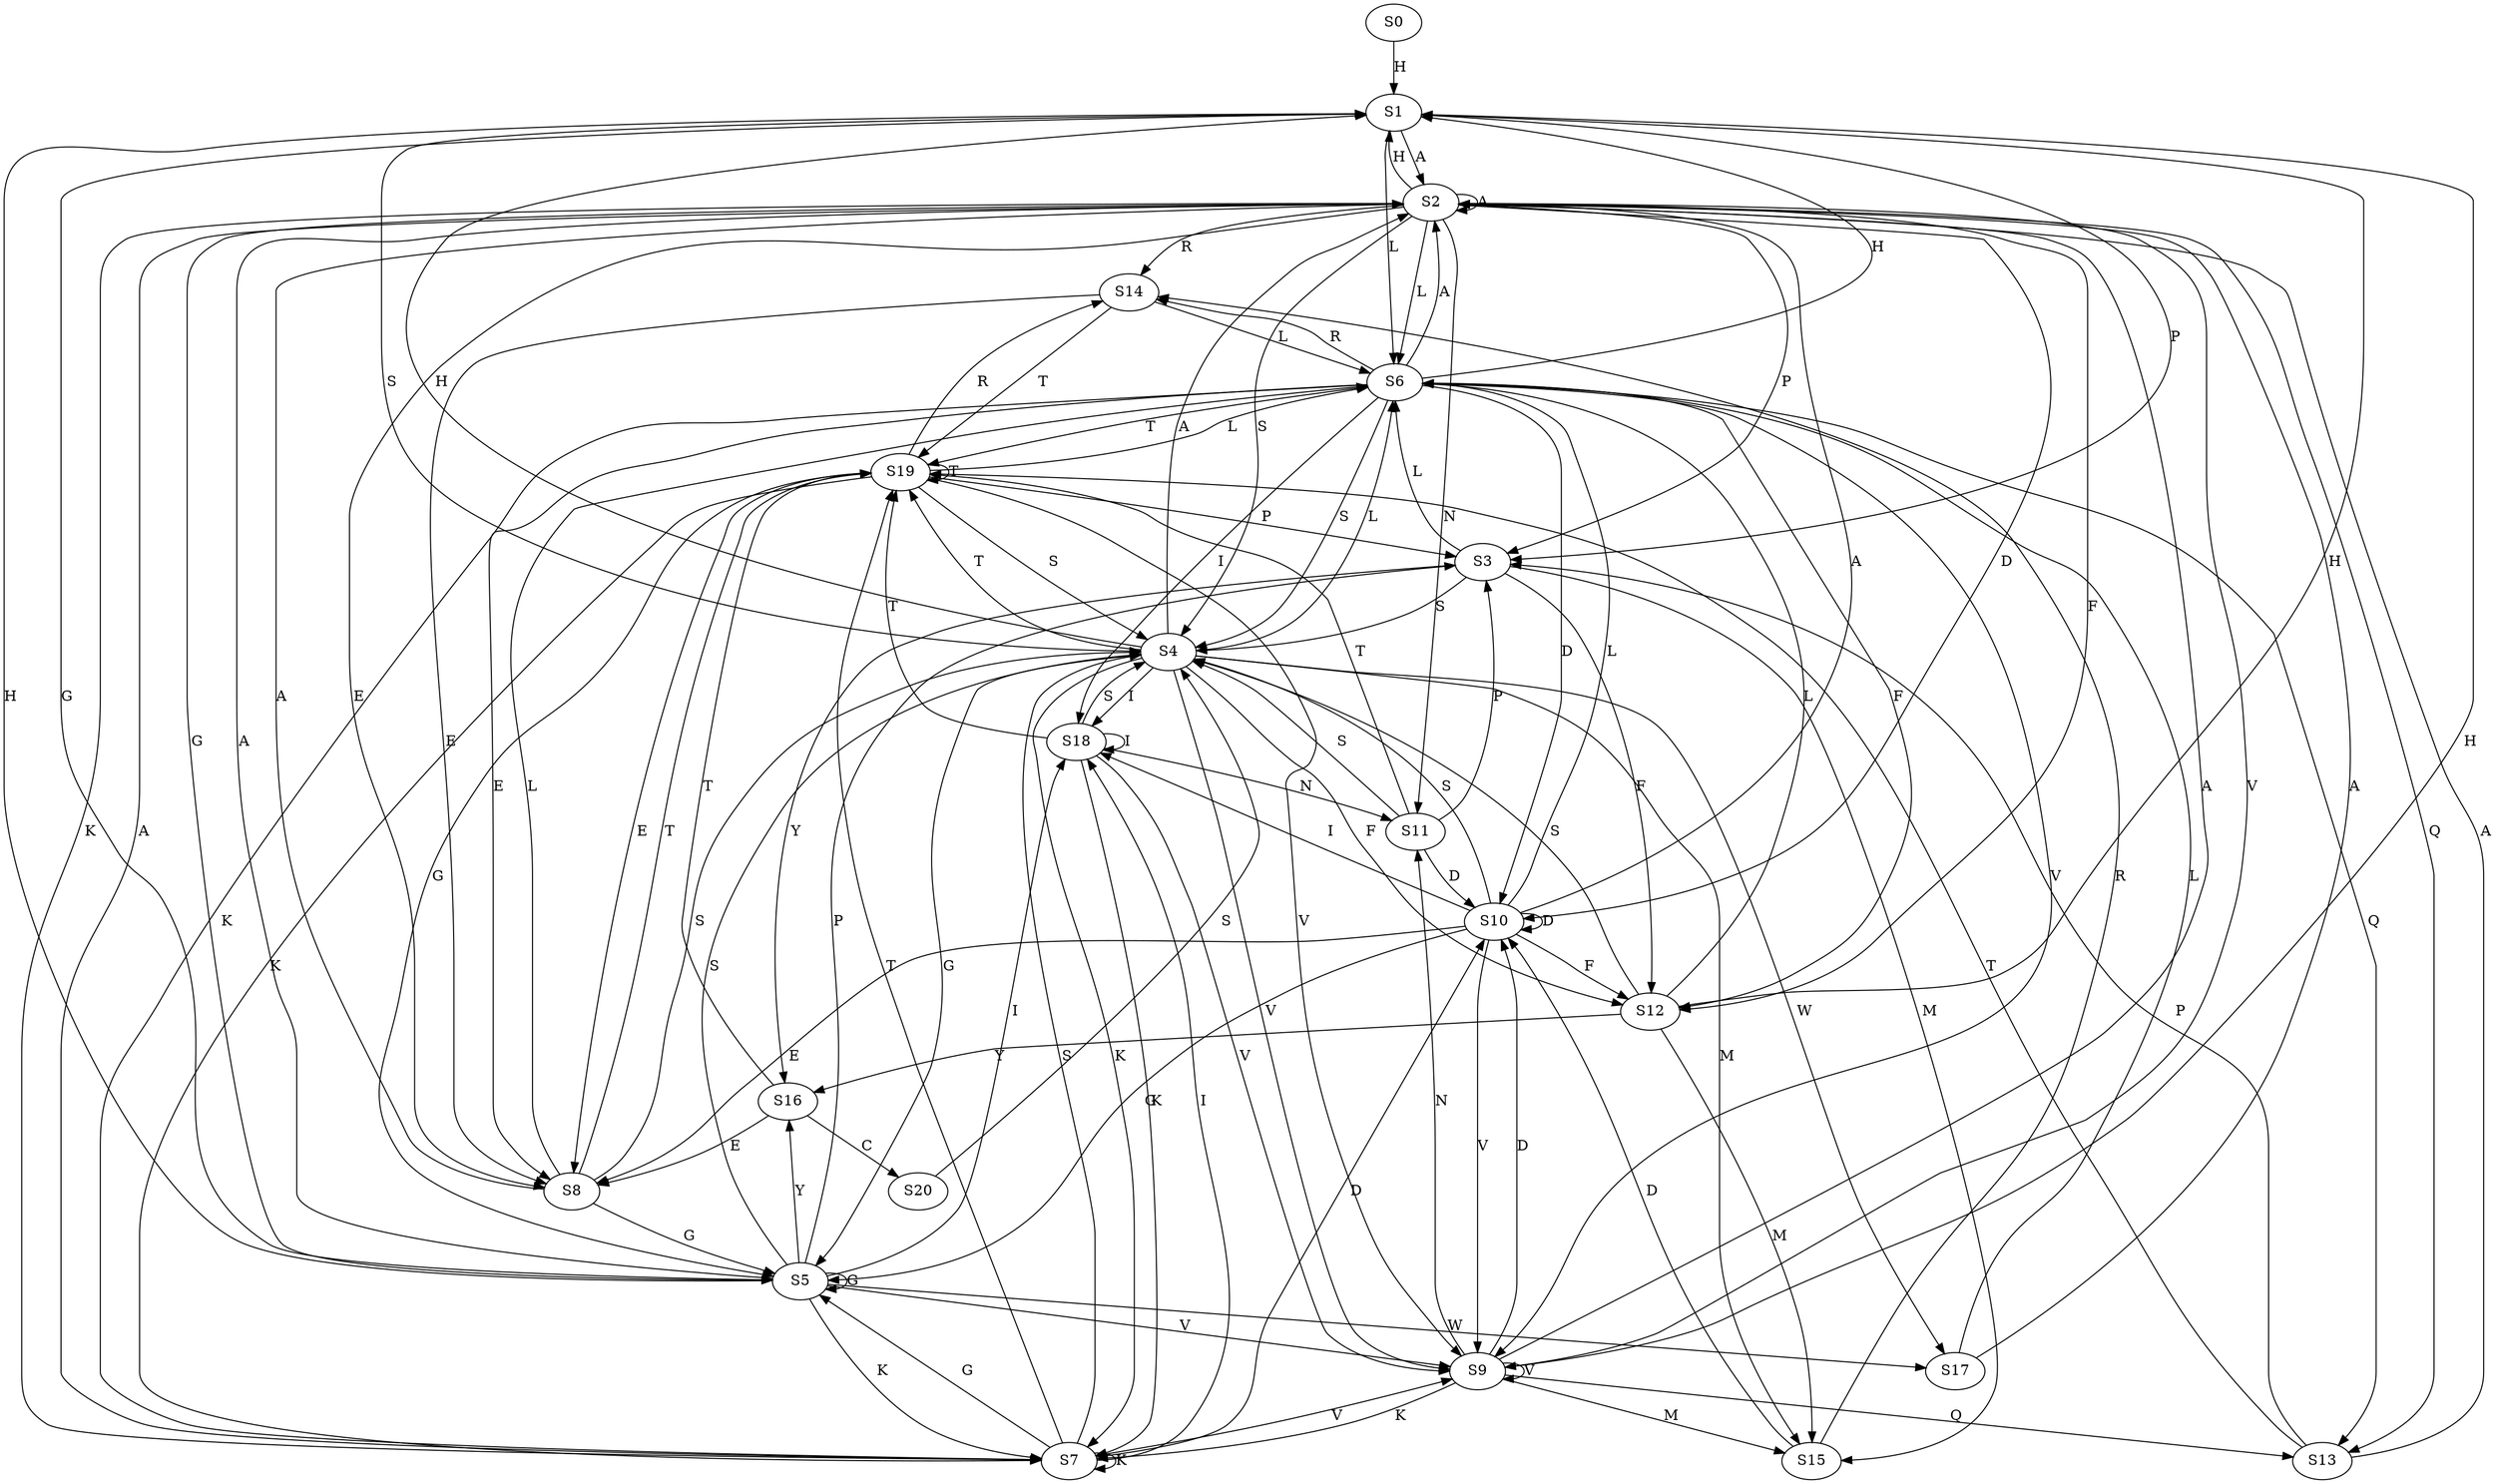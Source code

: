strict digraph  {
	S0 -> S1 [ label = H ];
	S1 -> S2 [ label = A ];
	S1 -> S3 [ label = P ];
	S1 -> S4 [ label = S ];
	S1 -> S5 [ label = G ];
	S1 -> S6 [ label = L ];
	S2 -> S3 [ label = P ];
	S2 -> S7 [ label = K ];
	S2 -> S2 [ label = A ];
	S2 -> S5 [ label = G ];
	S2 -> S1 [ label = H ];
	S2 -> S8 [ label = E ];
	S2 -> S4 [ label = S ];
	S2 -> S9 [ label = V ];
	S2 -> S10 [ label = D ];
	S2 -> S11 [ label = N ];
	S2 -> S12 [ label = F ];
	S2 -> S6 [ label = L ];
	S2 -> S13 [ label = Q ];
	S2 -> S14 [ label = R ];
	S3 -> S4 [ label = S ];
	S3 -> S12 [ label = F ];
	S3 -> S15 [ label = M ];
	S3 -> S6 [ label = L ];
	S3 -> S16 [ label = Y ];
	S4 -> S6 [ label = L ];
	S4 -> S5 [ label = G ];
	S4 -> S7 [ label = K ];
	S4 -> S2 [ label = A ];
	S4 -> S9 [ label = V ];
	S4 -> S15 [ label = M ];
	S4 -> S17 [ label = W ];
	S4 -> S18 [ label = I ];
	S4 -> S12 [ label = F ];
	S4 -> S1 [ label = H ];
	S4 -> S19 [ label = T ];
	S5 -> S17 [ label = W ];
	S5 -> S9 [ label = V ];
	S5 -> S2 [ label = A ];
	S5 -> S16 [ label = Y ];
	S5 -> S1 [ label = H ];
	S5 -> S7 [ label = K ];
	S5 -> S4 [ label = S ];
	S5 -> S18 [ label = I ];
	S5 -> S5 [ label = G ];
	S5 -> S3 [ label = P ];
	S6 -> S9 [ label = V ];
	S6 -> S2 [ label = A ];
	S6 -> S12 [ label = F ];
	S6 -> S10 [ label = D ];
	S6 -> S1 [ label = H ];
	S6 -> S4 [ label = S ];
	S6 -> S18 [ label = I ];
	S6 -> S19 [ label = T ];
	S6 -> S14 [ label = R ];
	S6 -> S13 [ label = Q ];
	S6 -> S7 [ label = K ];
	S6 -> S8 [ label = E ];
	S7 -> S10 [ label = D ];
	S7 -> S9 [ label = V ];
	S7 -> S5 [ label = G ];
	S7 -> S19 [ label = T ];
	S7 -> S7 [ label = K ];
	S7 -> S18 [ label = I ];
	S7 -> S4 [ label = S ];
	S7 -> S2 [ label = A ];
	S8 -> S5 [ label = G ];
	S8 -> S2 [ label = A ];
	S8 -> S6 [ label = L ];
	S8 -> S19 [ label = T ];
	S8 -> S4 [ label = S ];
	S9 -> S15 [ label = M ];
	S9 -> S11 [ label = N ];
	S9 -> S7 [ label = K ];
	S9 -> S13 [ label = Q ];
	S9 -> S2 [ label = A ];
	S9 -> S1 [ label = H ];
	S9 -> S10 [ label = D ];
	S9 -> S9 [ label = V ];
	S10 -> S2 [ label = A ];
	S10 -> S12 [ label = F ];
	S10 -> S9 [ label = V ];
	S10 -> S10 [ label = D ];
	S10 -> S4 [ label = S ];
	S10 -> S8 [ label = E ];
	S10 -> S6 [ label = L ];
	S10 -> S5 [ label = G ];
	S10 -> S18 [ label = I ];
	S11 -> S19 [ label = T ];
	S11 -> S3 [ label = P ];
	S11 -> S4 [ label = S ];
	S11 -> S10 [ label = D ];
	S12 -> S15 [ label = M ];
	S12 -> S4 [ label = S ];
	S12 -> S16 [ label = Y ];
	S12 -> S1 [ label = H ];
	S12 -> S6 [ label = L ];
	S13 -> S2 [ label = A ];
	S13 -> S19 [ label = T ];
	S13 -> S3 [ label = P ];
	S14 -> S8 [ label = E ];
	S14 -> S19 [ label = T ];
	S14 -> S6 [ label = L ];
	S15 -> S14 [ label = R ];
	S15 -> S10 [ label = D ];
	S16 -> S8 [ label = E ];
	S16 -> S19 [ label = T ];
	S16 -> S20 [ label = C ];
	S17 -> S2 [ label = A ];
	S17 -> S6 [ label = L ];
	S18 -> S11 [ label = N ];
	S18 -> S7 [ label = K ];
	S18 -> S19 [ label = T ];
	S18 -> S18 [ label = I ];
	S18 -> S9 [ label = V ];
	S18 -> S4 [ label = S ];
	S19 -> S7 [ label = K ];
	S19 -> S3 [ label = P ];
	S19 -> S19 [ label = T ];
	S19 -> S6 [ label = L ];
	S19 -> S14 [ label = R ];
	S19 -> S4 [ label = S ];
	S19 -> S5 [ label = G ];
	S19 -> S8 [ label = E ];
	S19 -> S9 [ label = V ];
	S20 -> S4 [ label = S ];
}
